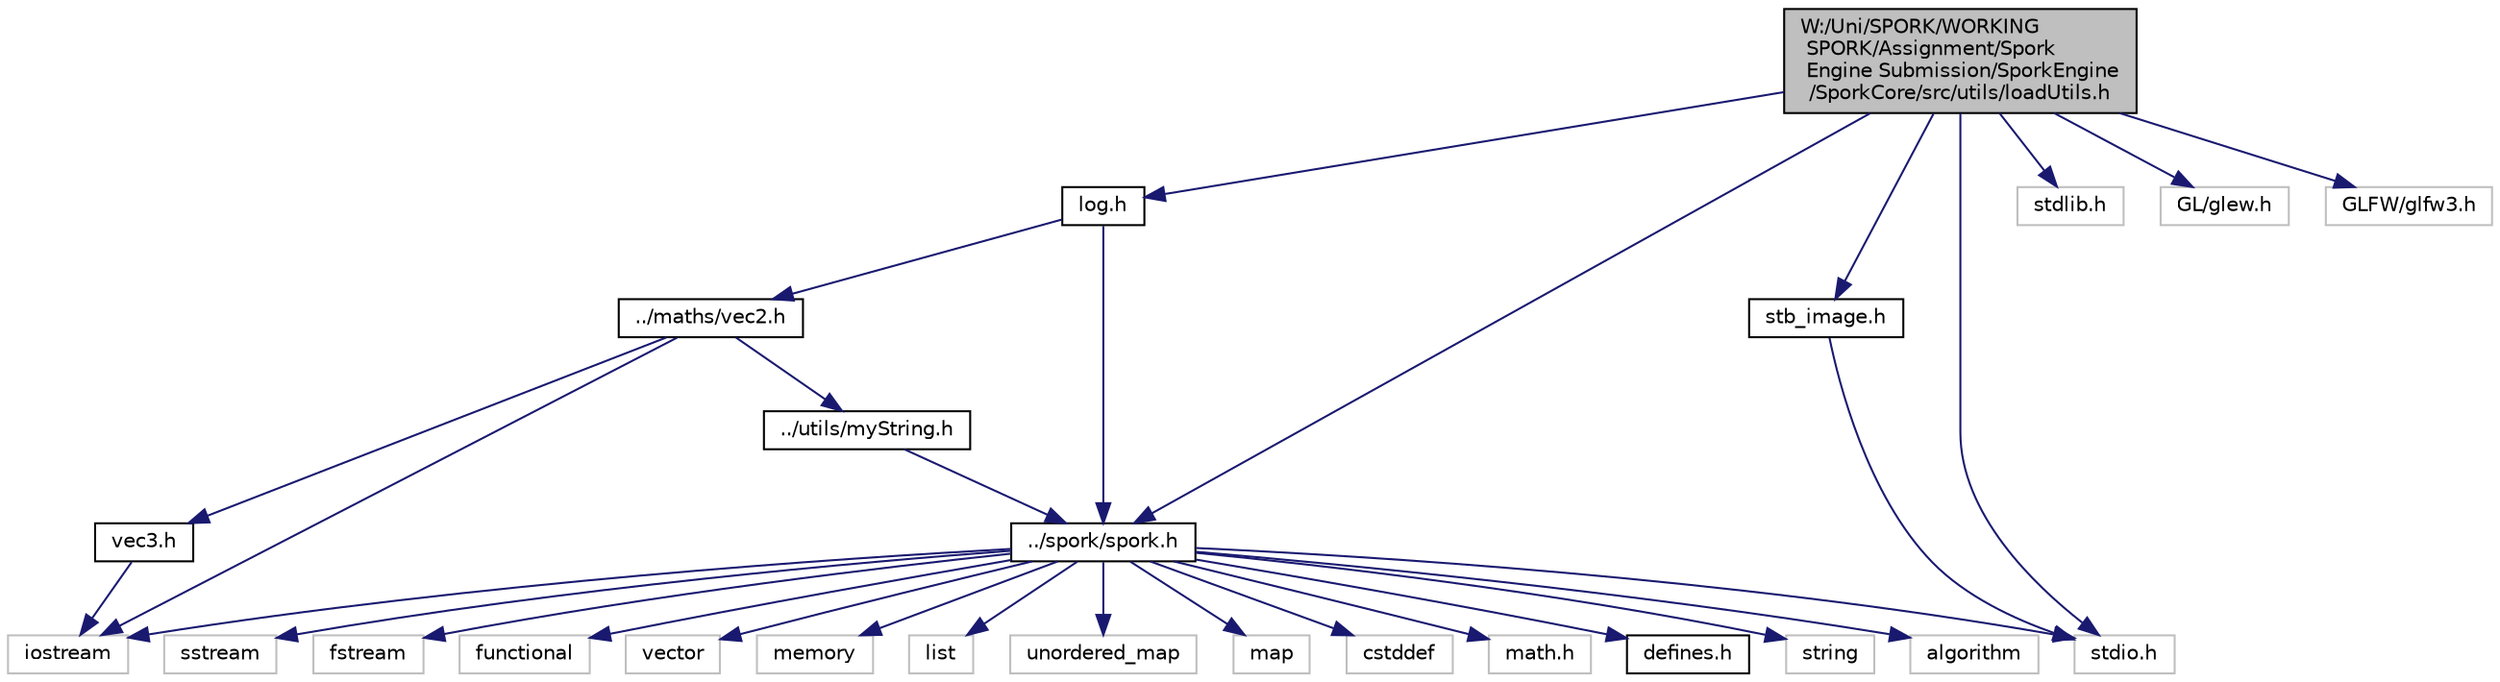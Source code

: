 digraph "W:/Uni/SPORK/WORKING SPORK/Assignment/Spork Engine Submission/SporkEngine/SporkCore/src/utils/loadUtils.h"
{
  edge [fontname="Helvetica",fontsize="10",labelfontname="Helvetica",labelfontsize="10"];
  node [fontname="Helvetica",fontsize="10",shape=record];
  Node0 [label="W:/Uni/SPORK/WORKING\l SPORK/Assignment/Spork\l Engine Submission/SporkEngine\l/SporkCore/src/utils/loadUtils.h",height=0.2,width=0.4,color="black", fillcolor="grey75", style="filled", fontcolor="black"];
  Node0 -> Node1 [color="midnightblue",fontsize="10",style="solid",fontname="Helvetica"];
  Node1 [label="../spork/spork.h",height=0.2,width=0.4,color="black", fillcolor="white", style="filled",URL="$spork_8h.html"];
  Node1 -> Node2 [color="midnightblue",fontsize="10",style="solid",fontname="Helvetica"];
  Node2 [label="string",height=0.2,width=0.4,color="grey75", fillcolor="white", style="filled"];
  Node1 -> Node3 [color="midnightblue",fontsize="10",style="solid",fontname="Helvetica"];
  Node3 [label="algorithm",height=0.2,width=0.4,color="grey75", fillcolor="white", style="filled"];
  Node1 -> Node4 [color="midnightblue",fontsize="10",style="solid",fontname="Helvetica"];
  Node4 [label="iostream",height=0.2,width=0.4,color="grey75", fillcolor="white", style="filled"];
  Node1 -> Node5 [color="midnightblue",fontsize="10",style="solid",fontname="Helvetica"];
  Node5 [label="sstream",height=0.2,width=0.4,color="grey75", fillcolor="white", style="filled"];
  Node1 -> Node6 [color="midnightblue",fontsize="10",style="solid",fontname="Helvetica"];
  Node6 [label="fstream",height=0.2,width=0.4,color="grey75", fillcolor="white", style="filled"];
  Node1 -> Node7 [color="midnightblue",fontsize="10",style="solid",fontname="Helvetica"];
  Node7 [label="functional",height=0.2,width=0.4,color="grey75", fillcolor="white", style="filled"];
  Node1 -> Node8 [color="midnightblue",fontsize="10",style="solid",fontname="Helvetica"];
  Node8 [label="vector",height=0.2,width=0.4,color="grey75", fillcolor="white", style="filled"];
  Node1 -> Node9 [color="midnightblue",fontsize="10",style="solid",fontname="Helvetica"];
  Node9 [label="memory",height=0.2,width=0.4,color="grey75", fillcolor="white", style="filled"];
  Node1 -> Node10 [color="midnightblue",fontsize="10",style="solid",fontname="Helvetica"];
  Node10 [label="list",height=0.2,width=0.4,color="grey75", fillcolor="white", style="filled"];
  Node1 -> Node11 [color="midnightblue",fontsize="10",style="solid",fontname="Helvetica"];
  Node11 [label="unordered_map",height=0.2,width=0.4,color="grey75", fillcolor="white", style="filled"];
  Node1 -> Node12 [color="midnightblue",fontsize="10",style="solid",fontname="Helvetica"];
  Node12 [label="map",height=0.2,width=0.4,color="grey75", fillcolor="white", style="filled"];
  Node1 -> Node13 [color="midnightblue",fontsize="10",style="solid",fontname="Helvetica"];
  Node13 [label="cstddef",height=0.2,width=0.4,color="grey75", fillcolor="white", style="filled"];
  Node1 -> Node14 [color="midnightblue",fontsize="10",style="solid",fontname="Helvetica"];
  Node14 [label="stdio.h",height=0.2,width=0.4,color="grey75", fillcolor="white", style="filled"];
  Node1 -> Node15 [color="midnightblue",fontsize="10",style="solid",fontname="Helvetica"];
  Node15 [label="math.h",height=0.2,width=0.4,color="grey75", fillcolor="white", style="filled"];
  Node1 -> Node16 [color="midnightblue",fontsize="10",style="solid",fontname="Helvetica"];
  Node16 [label="defines.h",height=0.2,width=0.4,color="black", fillcolor="white", style="filled",URL="$defines_8h.html"];
  Node0 -> Node17 [color="midnightblue",fontsize="10",style="solid",fontname="Helvetica"];
  Node17 [label="log.h",height=0.2,width=0.4,color="black", fillcolor="white", style="filled",URL="$log_8h.html"];
  Node17 -> Node1 [color="midnightblue",fontsize="10",style="solid",fontname="Helvetica"];
  Node17 -> Node18 [color="midnightblue",fontsize="10",style="solid",fontname="Helvetica"];
  Node18 [label="../maths/vec2.h",height=0.2,width=0.4,color="black", fillcolor="white", style="filled",URL="$vec2_8h.html"];
  Node18 -> Node4 [color="midnightblue",fontsize="10",style="solid",fontname="Helvetica"];
  Node18 -> Node19 [color="midnightblue",fontsize="10",style="solid",fontname="Helvetica"];
  Node19 [label="vec3.h",height=0.2,width=0.4,color="black", fillcolor="white", style="filled",URL="$vec3_8h.html"];
  Node19 -> Node4 [color="midnightblue",fontsize="10",style="solid",fontname="Helvetica"];
  Node18 -> Node20 [color="midnightblue",fontsize="10",style="solid",fontname="Helvetica"];
  Node20 [label="../utils/myString.h",height=0.2,width=0.4,color="black", fillcolor="white", style="filled",URL="$my_string_8h.html"];
  Node20 -> Node1 [color="midnightblue",fontsize="10",style="solid",fontname="Helvetica"];
  Node0 -> Node14 [color="midnightblue",fontsize="10",style="solid",fontname="Helvetica"];
  Node0 -> Node21 [color="midnightblue",fontsize="10",style="solid",fontname="Helvetica"];
  Node21 [label="stdlib.h",height=0.2,width=0.4,color="grey75", fillcolor="white", style="filled"];
  Node0 -> Node22 [color="midnightblue",fontsize="10",style="solid",fontname="Helvetica"];
  Node22 [label="GL/glew.h",height=0.2,width=0.4,color="grey75", fillcolor="white", style="filled"];
  Node0 -> Node23 [color="midnightblue",fontsize="10",style="solid",fontname="Helvetica"];
  Node23 [label="GLFW/glfw3.h",height=0.2,width=0.4,color="grey75", fillcolor="white", style="filled"];
  Node0 -> Node24 [color="midnightblue",fontsize="10",style="solid",fontname="Helvetica"];
  Node24 [label="stb_image.h",height=0.2,width=0.4,color="black", fillcolor="white", style="filled",URL="$stb__image_8h.html"];
  Node24 -> Node14 [color="midnightblue",fontsize="10",style="solid",fontname="Helvetica"];
}
